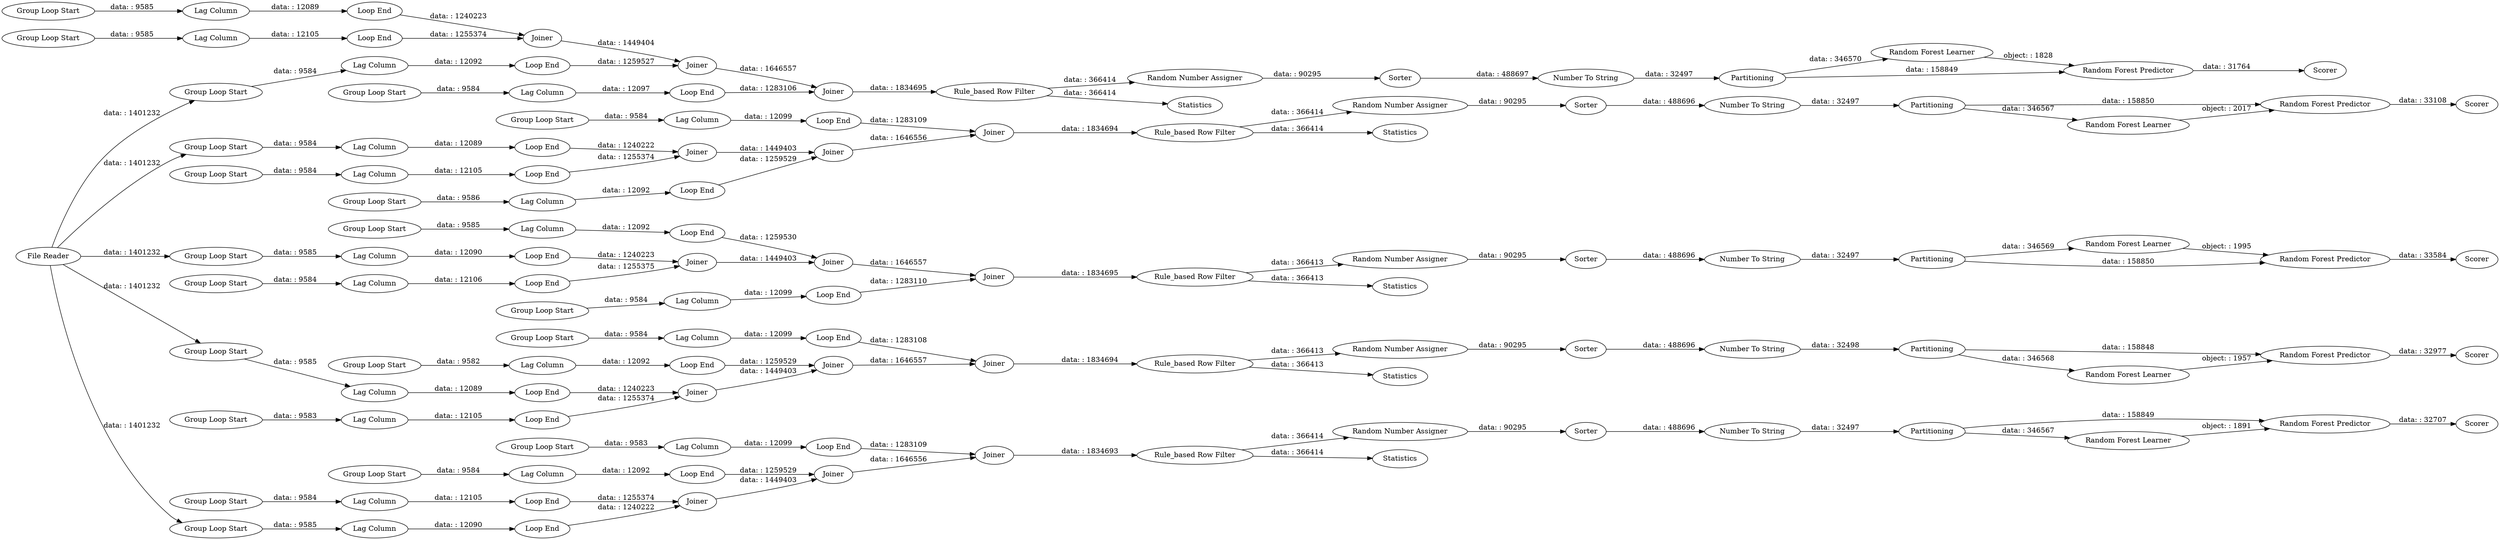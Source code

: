 digraph {
	"8353321268621649416_24" [label=Scorer]
	"-4375896041854718435_3" [label="Lag Column"]
	"8353321268621649416_39" [label=Partitioning]
	"7803987829302528016_8" [label="Group Loop Start"]
	"-4375896041854718435_18" [label="Random Number Assigner"]
	"-5597973246034437596_29" [label="Loop End"]
	"-5361402316780784684_26" [label="Loop End"]
	"7803987829302528016_20" [label="Number To String"]
	"-4375896041854718435_25" [label="Loop End"]
	"-5597973246034437596_2" [label="Group Loop Start"]
	"-7720161964911832707_11" [label="Group Loop Start"]
	"-7720161964911832707_19" [label=Sorter]
	"-7720161964911832707_16" [label=Joiner]
	"8353321268621649416_43" [label=Partitioning]
	"8353321268621649416_37" [label="Random Forest Predictor"]
	"-5361402316780784684_29" [label="Loop End"]
	"8353321268621649416_38" [label="Random Forest Learner"]
	"-5597973246034437596_17" [label="Rule_based Row Filter"]
	"-5361402316780784684_18" [label="Random Number Assigner"]
	"8353321268621649416_44" [label=Scorer]
	"-4375896041854718435_2" [label="Group Loop Start"]
	"-5361402316780784684_20" [label="Number To String"]
	"-7720161964911832707_29" [label="Loop End"]
	"-7720161964911832707_15" [label="Group Loop Start"]
	"-5597973246034437596_18" [label="Random Number Assigner"]
	"8353321268621649416_36" [label=Scorer]
	"-7720161964911832707_9" [label=Joiner]
	"8353321268621649416_40" [label=Scorer]
	"-5361402316780784684_31" [label=Statistics]
	"-5597973246034437596_28" [label="Lag Column"]
	"-4375896041854718435_9" [label=Joiner]
	"-7720161964911832707_27" [label="Loop End"]
	"-5361402316780784684_11" [label="Group Loop Start"]
	"8353321268621649416_47" [label=Partitioning]
	"7803987829302528016_5" [label=Joiner]
	"-5361402316780784684_3" [label="Lag Column"]
	"-7720161964911832707_25" [label="Loop End"]
	"-5597973246034437596_15" [label="Group Loop Start"]
	"-7720161964911832707_3" [label="Lag Column"]
	"-7720161964911832707_18" [label="Random Number Assigner"]
	"-5361402316780784684_25" [label="Loop End"]
	"8353321268621649416_46" [label="Random Forest Learner"]
	"8353321268621649416_1" [label="File Reader"]
	"-7720161964911832707_2" [label="Group Loop Start"]
	"7803987829302528016_16" [label=Joiner]
	"7803987829302528016_27" [label="Loop End"]
	"7803987829302528016_3" [label="Lag Column"]
	"7803987829302528016_7" [label="Lag Column"]
	"-7720161964911832707_30" [label="Lag Column"]
	"-5597973246034437596_31" [label=Statistics]
	"-5361402316780784684_28" [label="Lag Column"]
	"-4375896041854718435_31" [label=Statistics]
	"-5361402316780784684_19" [label=Sorter]
	"-4375896041854718435_27" [label="Loop End"]
	"8353321268621649416_41" [label="Random Forest Predictor"]
	"-5597973246034437596_5" [label=Joiner]
	"-7720161964911832707_5" [label=Joiner]
	"8353321268621649416_22" [label="Random Forest Learner"]
	"-5361402316780784684_27" [label="Loop End"]
	"8353321268621649416_21" [label=Partitioning]
	"-4375896041854718435_30" [label="Lag Column"]
	"-5597973246034437596_25" [label="Loop End"]
	"-4375896041854718435_15" [label="Group Loop Start"]
	"-7720161964911832707_31" [label=Statistics]
	"-5597973246034437596_26" [label="Loop End"]
	"-7720161964911832707_8" [label="Group Loop Start"]
	"-5361402316780784684_2" [label="Group Loop Start"]
	"7803987829302528016_2" [label="Group Loop Start"]
	"-5597973246034437596_16" [label=Joiner]
	"-5361402316780784684_17" [label="Rule_based Row Filter"]
	"7803987829302528016_9" [label=Joiner]
	"7803987829302528016_17" [label="Rule_based Row Filter"]
	"8353321268621649416_23" [label="Random Forest Predictor"]
	"-4375896041854718435_11" [label="Group Loop Start"]
	"-7720161964911832707_28" [label="Lag Column"]
	"-4375896041854718435_8" [label="Group Loop Start"]
	"-4375896041854718435_7" [label="Lag Column"]
	"-5597973246034437596_27" [label="Loop End"]
	"8353321268621649416_49" [label="Random Forest Predictor"]
	"7803987829302528016_25" [label="Loop End"]
	"-7720161964911832707_17" [label="Rule_based Row Filter"]
	"-5361402316780784684_30" [label="Lag Column"]
	"-4375896041854718435_26" [label="Loop End"]
	"-5597973246034437596_20" [label="Number To String"]
	"8353321268621649416_48" [label="Random Forest Learner"]
	"-5597973246034437596_19" [label=Sorter]
	"-5361402316780784684_8" [label="Group Loop Start"]
	"-5361402316780784684_9" [label=Joiner]
	"-4375896041854718435_28" [label="Lag Column"]
	"-5597973246034437596_3" [label="Lag Column"]
	"8353321268621649416_45" [label="Random Forest Predictor"]
	"-5361402316780784684_15" [label="Group Loop Start"]
	"-5597973246034437596_9" [label=Joiner]
	"-4375896041854718435_29" [label="Loop End"]
	"-7720161964911832707_7" [label="Lag Column"]
	"-5597973246034437596_11" [label="Group Loop Start"]
	"8353321268621649416_50" [label=Scorer]
	"-5361402316780784684_5" [label=Joiner]
	"7803987829302528016_31" [label=Statistics]
	"-5597973246034437596_8" [label="Group Loop Start"]
	"7803987829302528016_30" [label="Lag Column"]
	"7803987829302528016_28" [label="Lag Column"]
	"-5597973246034437596_7" [label="Lag Column"]
	"-7720161964911832707_20" [label="Number To String"]
	"7803987829302528016_26" [label="Loop End"]
	"7803987829302528016_18" [label="Random Number Assigner"]
	"-5597973246034437596_30" [label="Lag Column"]
	"7803987829302528016_11" [label="Group Loop Start"]
	"-4375896041854718435_20" [label="Number To String"]
	"-5361402316780784684_16" [label=Joiner]
	"8353321268621649416_51" [label=Partitioning]
	"-4375896041854718435_17" [label="Rule_based Row Filter"]
	"-4375896041854718435_5" [label=Joiner]
	"-4375896041854718435_16" [label=Joiner]
	"7803987829302528016_19" [label=Sorter]
	"7803987829302528016_29" [label="Loop End"]
	"7803987829302528016_15" [label="Group Loop Start"]
	"-4375896041854718435_19" [label=Sorter]
	"-7720161964911832707_26" [label="Loop End"]
	"8353321268621649416_42" [label="Random Forest Learner"]
	"-5361402316780784684_7" [label="Lag Column"]
	"-7720161964911832707_30" -> "-7720161964911832707_29" [label="data: : 12099"]
	"7803987829302528016_5" -> "7803987829302528016_9" [label="data: : 1449404"]
	"7803987829302528016_26" -> "7803987829302528016_5" [label="data: : 1255374"]
	"-5597973246034437596_29" -> "-5597973246034437596_16" [label="data: : 1283109"]
	"-5597973246034437596_11" -> "-5597973246034437596_28" [label="data: : 9586"]
	"-5361402316780784684_27" -> "-5361402316780784684_9" [label="data: : 1259529"]
	"-7720161964911832707_11" -> "-7720161964911832707_28" [label="data: : 9582"]
	"-5361402316780784684_25" -> "-5361402316780784684_5" [label="data: : 1240222"]
	"-4375896041854718435_17" -> "-4375896041854718435_18" [label="data: : 366413"]
	"7803987829302528016_20" -> "8353321268621649416_21" [label="data: : 32497"]
	"-4375896041854718435_17" -> "-4375896041854718435_31" [label="data: : 366413"]
	"7803987829302528016_16" -> "7803987829302528016_17" [label="data: : 1834695"]
	"-7720161964911832707_8" -> "-7720161964911832707_7" [label="data: : 9583"]
	"7803987829302528016_8" -> "7803987829302528016_7" [label="data: : 9585"]
	"-4375896041854718435_19" -> "-4375896041854718435_20" [label="data: : 488696"]
	"7803987829302528016_30" -> "7803987829302528016_29" [label="data: : 12097"]
	"8353321268621649416_37" -> "8353321268621649416_36" [label="data: : 33108"]
	"-7720161964911832707_2" -> "-7720161964911832707_3" [label="data: : 9585"]
	"-4375896041854718435_25" -> "-4375896041854718435_5" [label="data: : 1240223"]
	"-4375896041854718435_11" -> "-4375896041854718435_28" [label="data: : 9585"]
	"7803987829302528016_17" -> "7803987829302528016_18" [label="data: : 366414"]
	"-4375896041854718435_3" -> "-4375896041854718435_25" [label="data: : 12090"]
	"7803987829302528016_7" -> "7803987829302528016_26" [label="data: : 12105"]
	"7803987829302528016_2" -> "7803987829302528016_3" [label="data: : 9585"]
	"-5597973246034437596_9" -> "-5597973246034437596_16" [label="data: : 1646556"]
	"8353321268621649416_41" -> "8353321268621649416_40" [label="data: : 32977"]
	"7803987829302528016_17" -> "7803987829302528016_31" [label="data: : 366414"]
	"-5597973246034437596_5" -> "-5597973246034437596_9" [label="data: : 1449403"]
	"-4375896041854718435_16" -> "-4375896041854718435_17" [label="data: : 1834695"]
	"7803987829302528016_25" -> "7803987829302528016_5" [label="data: : 1240223"]
	"-7720161964911832707_29" -> "-7720161964911832707_16" [label="data: : 1283108"]
	"-5597973246034437596_28" -> "-5597973246034437596_27" [label="data: : 12092"]
	"-5361402316780784684_11" -> "-5361402316780784684_28" [label="data: : 9584"]
	"-5361402316780784684_17" -> "-5361402316780784684_31" [label="data: : 366414"]
	"8353321268621649416_1" -> "-7720161964911832707_2" [label="data: : 1401232"]
	"8353321268621649416_45" -> "8353321268621649416_44" [label="data: : 32707"]
	"-4375896041854718435_30" -> "-4375896041854718435_29" [label="data: : 12099"]
	"-7720161964911832707_18" -> "-7720161964911832707_19" [label="data: : 90295"]
	"-4375896041854718435_7" -> "-4375896041854718435_26" [label="data: : 12106"]
	"8353321268621649416_21" -> "8353321268621649416_23" [label="data: : 158849"]
	"8353321268621649416_46" -> "8353321268621649416_45" [label="object: : 1891"]
	"-7720161964911832707_25" -> "-7720161964911832707_5" [label="data: : 1240223"]
	"-5597973246034437596_27" -> "-5597973246034437596_9" [label="data: : 1259529"]
	"-4375896041854718435_2" -> "-4375896041854718435_3" [label="data: : 9585"]
	"7803987829302528016_18" -> "7803987829302528016_19" [label="data: : 90295"]
	"-7720161964911832707_15" -> "-7720161964911832707_30" [label="data: : 9584"]
	"8353321268621649416_1" -> "-4375896041854718435_2" [label="data: : 1401232"]
	"8353321268621649416_43" -> "8353321268621649416_41" [label="data: : 158848"]
	"-5597973246034437596_19" -> "-5597973246034437596_20" [label="data: : 488696"]
	"-5361402316780784684_17" -> "-5361402316780784684_18" [label="data: : 366414"]
	"8353321268621649416_39" -> "8353321268621649416_37" [label="data: : 158850"]
	"-7720161964911832707_17" -> "-7720161964911832707_31" [label="data: : 366413"]
	"-5361402316780784684_28" -> "-5361402316780784684_27" [label="data: : 12092"]
	"8353321268621649416_49" -> "8353321268621649416_50" [label="data: : 33584"]
	"-5361402316780784684_8" -> "-5361402316780784684_7" [label="data: : 9584"]
	"-4375896041854718435_28" -> "-4375896041854718435_27" [label="data: : 12092"]
	"8353321268621649416_21" -> "8353321268621649416_22" [label="data: : 346570"]
	"8353321268621649416_1" -> "7803987829302528016_11" [label="data: : 1401232"]
	"8353321268621649416_51" -> "8353321268621649416_49" [label="data: : 158850"]
	"-5361402316780784684_29" -> "-5361402316780784684_16" [label="data: : 1283109"]
	"8353321268621649416_1" -> "-5597973246034437596_2" [label="data: : 1401232"]
	"8353321268621649416_1" -> "-5361402316780784684_2" [label="data: : 1401232"]
	"-4375896041854718435_29" -> "-4375896041854718435_16" [label="data: : 1283110"]
	"-5597973246034437596_7" -> "-5597973246034437596_26" [label="data: : 12105"]
	"-7720161964911832707_9" -> "-7720161964911832707_16" [label="data: : 1646557"]
	"-5597973246034437596_18" -> "-5597973246034437596_19" [label="data: : 90295"]
	"7803987829302528016_28" -> "7803987829302528016_27" [label="data: : 12092"]
	"-5361402316780784684_18" -> "-5361402316780784684_19" [label="data: : 90295"]
	"8353321268621649416_23" -> "8353321268621649416_24" [label="data: : 31764"]
	"-5361402316780784684_19" -> "-5361402316780784684_20" [label="data: : 488696"]
	"-4375896041854718435_5" -> "-4375896041854718435_9" [label="data: : 1449403"]
	"7803987829302528016_15" -> "7803987829302528016_30" [label="data: : 9584"]
	"-5361402316780784684_2" -> "-5361402316780784684_3" [label="data: : 9585"]
	"8353321268621649416_38" -> "8353321268621649416_37" [label="object: : 2017"]
	"8353321268621649416_39" -> "8353321268621649416_38" [label="data: : 346567"]
	"7803987829302528016_11" -> "7803987829302528016_28" [label="data: : 9584"]
	"-7720161964911832707_27" -> "-7720161964911832707_9" [label="data: : 1259529"]
	"-4375896041854718435_27" -> "-4375896041854718435_9" [label="data: : 1259530"]
	"-5361402316780784684_7" -> "-5361402316780784684_26" [label="data: : 12105"]
	"-5597973246034437596_30" -> "-5597973246034437596_29" [label="data: : 12099"]
	"-4375896041854718435_18" -> "-4375896041854718435_19" [label="data: : 90295"]
	"-5361402316780784684_16" -> "-5361402316780784684_17" [label="data: : 1834693"]
	"-5597973246034437596_15" -> "-5597973246034437596_30" [label="data: : 9584"]
	"-5361402316780784684_5" -> "-5361402316780784684_9" [label="data: : 1449403"]
	"8353321268621649416_48" -> "8353321268621649416_49" [label="object: : 1995"]
	"-5597973246034437596_3" -> "-5597973246034437596_25" [label="data: : 12089"]
	"7803987829302528016_19" -> "7803987829302528016_20" [label="data: : 488697"]
	"-7720161964911832707_3" -> "-7720161964911832707_25" [label="data: : 12089"]
	"-5597973246034437596_26" -> "-5597973246034437596_5" [label="data: : 1255374"]
	"-5597973246034437596_2" -> "-5597973246034437596_3" [label="data: : 9584"]
	"-4375896041854718435_9" -> "-4375896041854718435_16" [label="data: : 1646557"]
	"-7720161964911832707_19" -> "-7720161964911832707_20" [label="data: : 488696"]
	"-7720161964911832707_28" -> "-7720161964911832707_27" [label="data: : 12092"]
	"-5597973246034437596_8" -> "-5597973246034437596_7" [label="data: : 9584"]
	"7803987829302528016_27" -> "7803987829302528016_9" [label="data: : 1259527"]
	"-5597973246034437596_25" -> "-5597973246034437596_5" [label="data: : 1240222"]
	"-5361402316780784684_15" -> "-5361402316780784684_30" [label="data: : 9583"]
	"-5597973246034437596_16" -> "-5597973246034437596_17" [label="data: : 1834694"]
	"8353321268621649416_43" -> "8353321268621649416_42" [label="data: : 346568"]
	"-7720161964911832707_16" -> "-7720161964911832707_17" [label="data: : 1834694"]
	"-4375896041854718435_26" -> "-4375896041854718435_5" [label="data: : 1255375"]
	"-5597973246034437596_17" -> "-5597973246034437596_31" [label="data: : 366414"]
	"-7720161964911832707_26" -> "-7720161964911832707_5" [label="data: : 1255374"]
	"8353321268621649416_22" -> "8353321268621649416_23" [label="object: : 1828"]
	"-5597973246034437596_20" -> "8353321268621649416_39" [label="data: : 32497"]
	"8353321268621649416_51" -> "8353321268621649416_48" [label="data: : 346569"]
	"-7720161964911832707_5" -> "-7720161964911832707_9" [label="data: : 1449403"]
	"-5597973246034437596_17" -> "-5597973246034437596_18" [label="data: : 366414"]
	"-5361402316780784684_20" -> "8353321268621649416_47" [label="data: : 32497"]
	"-4375896041854718435_8" -> "-4375896041854718435_7" [label="data: : 9584"]
	"-5361402316780784684_26" -> "-5361402316780784684_5" [label="data: : 1255374"]
	"-4375896041854718435_15" -> "-4375896041854718435_30" [label="data: : 9584"]
	"-7720161964911832707_7" -> "-7720161964911832707_26" [label="data: : 12105"]
	"8353321268621649416_47" -> "8353321268621649416_46" [label="data: : 346567"]
	"-7720161964911832707_20" -> "8353321268621649416_43" [label="data: : 32498"]
	"7803987829302528016_3" -> "7803987829302528016_25" [label="data: : 12089"]
	"8353321268621649416_42" -> "8353321268621649416_41" [label="object: : 1957"]
	"-5361402316780784684_9" -> "-5361402316780784684_16" [label="data: : 1646556"]
	"7803987829302528016_29" -> "7803987829302528016_16" [label="data: : 1283106"]
	"7803987829302528016_9" -> "7803987829302528016_16" [label="data: : 1646557"]
	"-5361402316780784684_30" -> "-5361402316780784684_29" [label="data: : 12099"]
	"8353321268621649416_47" -> "8353321268621649416_45" [label="data: : 158849"]
	"-4375896041854718435_20" -> "8353321268621649416_51" [label="data: : 32497"]
	"-7720161964911832707_17" -> "-7720161964911832707_18" [label="data: : 366413"]
	"-5361402316780784684_3" -> "-5361402316780784684_25" [label="data: : 12090"]
	rankdir=LR
}
